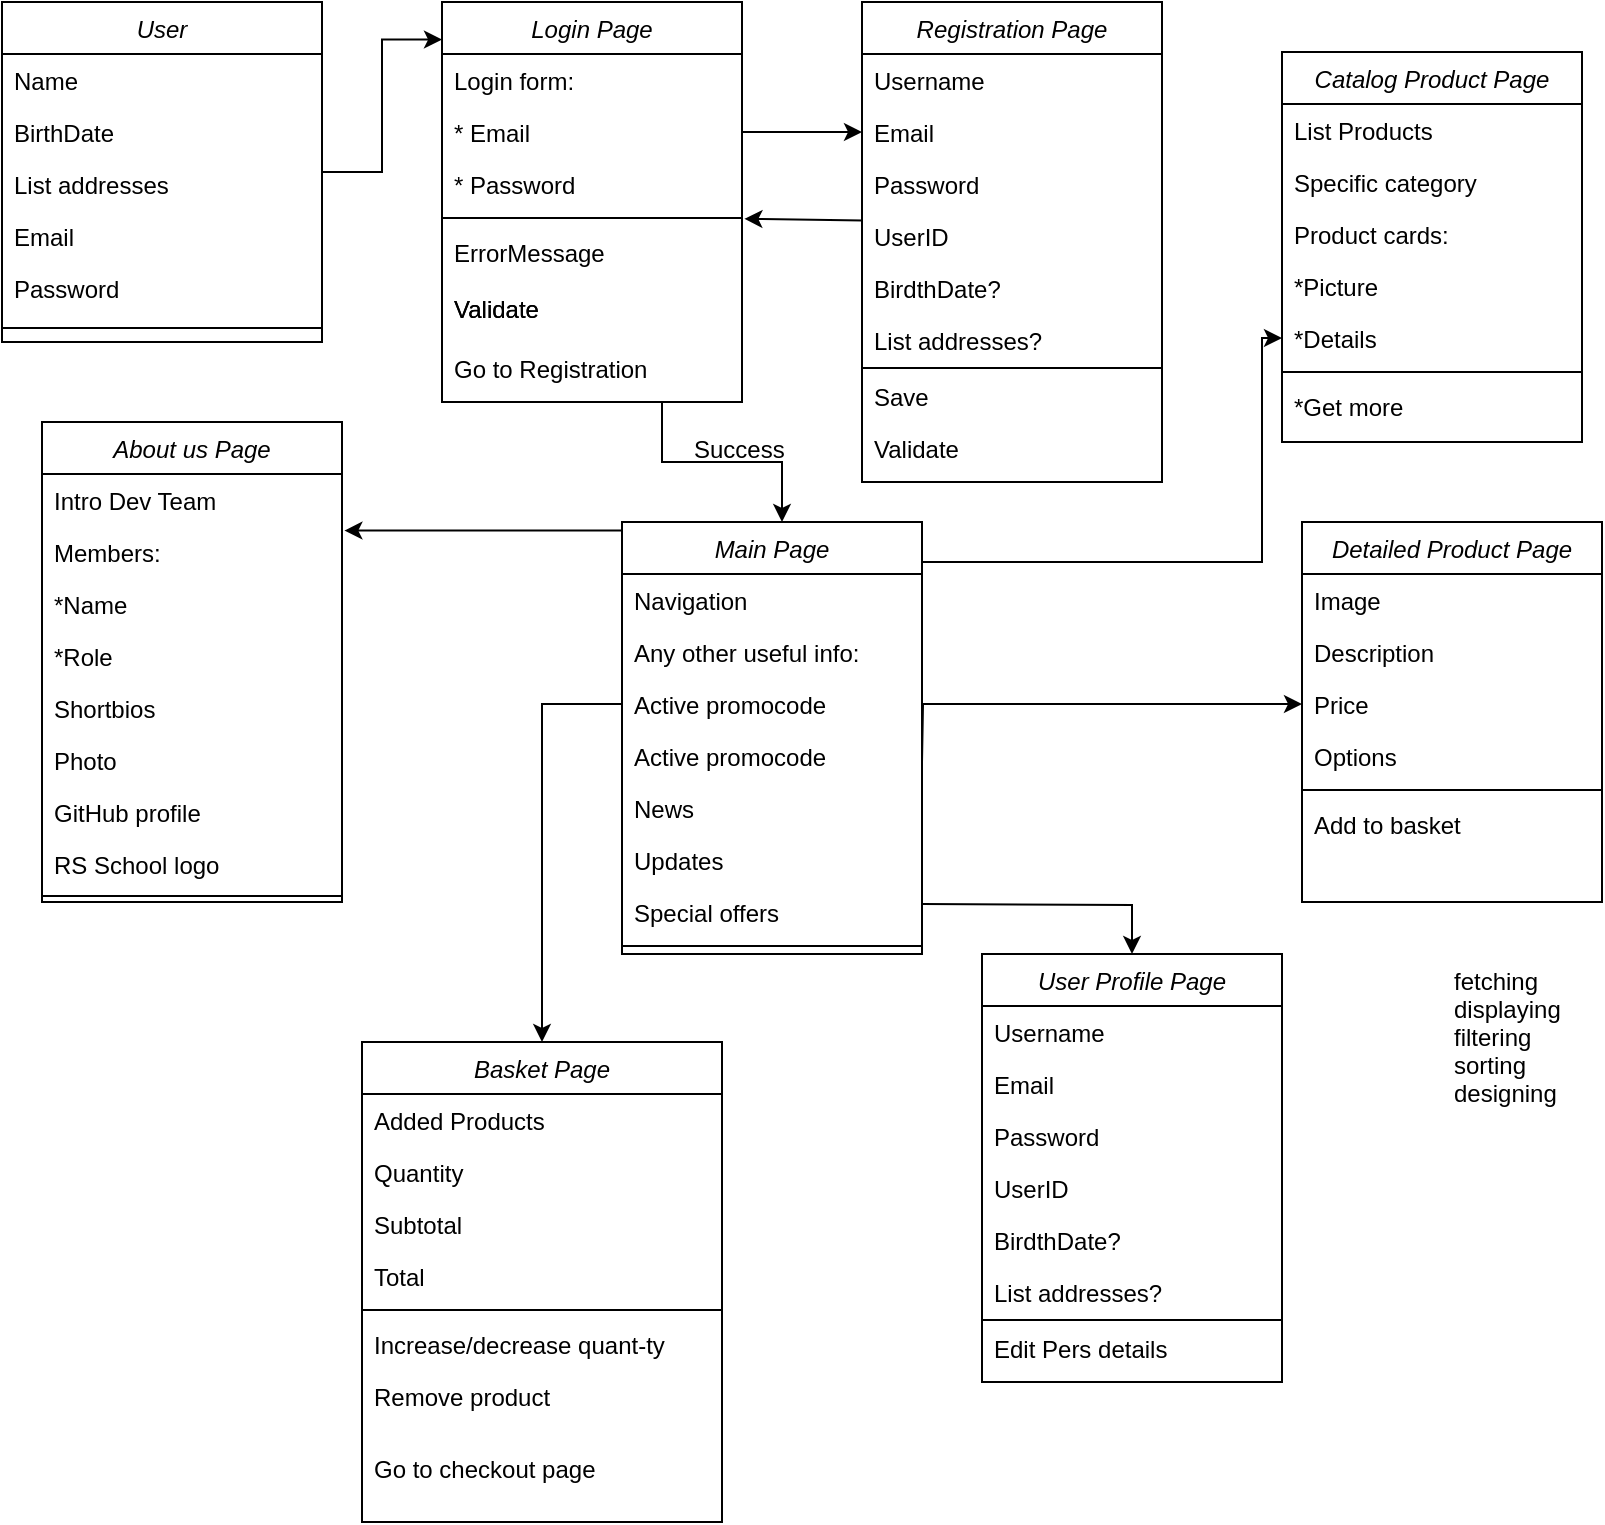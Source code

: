 <mxfile version="21.6.6" type="github">
  <diagram id="C5RBs43oDa-KdzZeNtuy" name="Page-1">
    <mxGraphModel dx="1500" dy="776" grid="1" gridSize="10" guides="1" tooltips="1" connect="1" arrows="1" fold="1" page="1" pageScale="1" pageWidth="827" pageHeight="1169" background="#ffffff" math="0" shadow="0">
      <root>
        <mxCell id="WIyWlLk6GJQsqaUBKTNV-0" />
        <mxCell id="WIyWlLk6GJQsqaUBKTNV-1" parent="WIyWlLk6GJQsqaUBKTNV-0" />
        <mxCell id="9pPz5scDxK2ZyWRnjCIS-16" style="edgeStyle=orthogonalEdgeStyle;rounded=0;orthogonalLoop=1;jettySize=auto;html=1;exitX=1;exitY=0.5;exitDx=0;exitDy=0;entryX=0;entryY=0.094;entryDx=0;entryDy=0;entryPerimeter=0;" edge="1" parent="WIyWlLk6GJQsqaUBKTNV-1" source="9pPz5scDxK2ZyWRnjCIS-0" target="9pPz5scDxK2ZyWRnjCIS-8">
          <mxGeometry relative="1" as="geometry" />
        </mxCell>
        <mxCell id="9pPz5scDxK2ZyWRnjCIS-0" value="User" style="swimlane;fontStyle=2;align=center;verticalAlign=top;childLayout=stackLayout;horizontal=1;startSize=26;horizontalStack=0;resizeParent=1;resizeLast=0;collapsible=1;marginBottom=0;rounded=0;shadow=0;strokeWidth=1;" vertex="1" parent="WIyWlLk6GJQsqaUBKTNV-1">
          <mxGeometry x="10" width="160" height="170" as="geometry">
            <mxRectangle x="10" width="160" height="26" as="alternateBounds" />
          </mxGeometry>
        </mxCell>
        <mxCell id="9pPz5scDxK2ZyWRnjCIS-1" value="Name" style="text;align=left;verticalAlign=top;spacingLeft=4;spacingRight=4;overflow=hidden;rotatable=0;points=[[0,0.5],[1,0.5]];portConstraint=eastwest;" vertex="1" parent="9pPz5scDxK2ZyWRnjCIS-0">
          <mxGeometry y="26" width="160" height="26" as="geometry" />
        </mxCell>
        <mxCell id="9pPz5scDxK2ZyWRnjCIS-2" value="BirthDate" style="text;align=left;verticalAlign=top;spacingLeft=4;spacingRight=4;overflow=hidden;rotatable=0;points=[[0,0.5],[1,0.5]];portConstraint=eastwest;rounded=0;shadow=0;html=0;" vertex="1" parent="9pPz5scDxK2ZyWRnjCIS-0">
          <mxGeometry y="52" width="160" height="26" as="geometry" />
        </mxCell>
        <mxCell id="9pPz5scDxK2ZyWRnjCIS-3" value="List addresses" style="text;align=left;verticalAlign=top;spacingLeft=4;spacingRight=4;overflow=hidden;rotatable=0;points=[[0,0.5],[1,0.5]];portConstraint=eastwest;rounded=0;shadow=0;html=0;" vertex="1" parent="9pPz5scDxK2ZyWRnjCIS-0">
          <mxGeometry y="78" width="160" height="26" as="geometry" />
        </mxCell>
        <mxCell id="9pPz5scDxK2ZyWRnjCIS-6" value="Email" style="text;align=left;verticalAlign=top;spacingLeft=4;spacingRight=4;overflow=hidden;rotatable=0;points=[[0,0.5],[1,0.5]];portConstraint=eastwest;rounded=0;shadow=0;html=0;" vertex="1" parent="9pPz5scDxK2ZyWRnjCIS-0">
          <mxGeometry y="104" width="160" height="26" as="geometry" />
        </mxCell>
        <mxCell id="9pPz5scDxK2ZyWRnjCIS-7" value="Password" style="text;align=left;verticalAlign=top;spacingLeft=4;spacingRight=4;overflow=hidden;rotatable=0;points=[[0,0.5],[1,0.5]];portConstraint=eastwest;rounded=0;shadow=0;html=0;" vertex="1" parent="9pPz5scDxK2ZyWRnjCIS-0">
          <mxGeometry y="130" width="160" height="26" as="geometry" />
        </mxCell>
        <mxCell id="9pPz5scDxK2ZyWRnjCIS-4" value="" style="line;html=1;strokeWidth=1;align=left;verticalAlign=middle;spacingTop=-1;spacingLeft=3;spacingRight=3;rotatable=0;labelPosition=right;points=[];portConstraint=eastwest;" vertex="1" parent="9pPz5scDxK2ZyWRnjCIS-0">
          <mxGeometry y="156" width="160" height="14" as="geometry" />
        </mxCell>
        <mxCell id="9pPz5scDxK2ZyWRnjCIS-39" style="edgeStyle=orthogonalEdgeStyle;rounded=0;orthogonalLoop=1;jettySize=auto;html=1;exitX=0.5;exitY=1;exitDx=0;exitDy=0;" edge="1" parent="WIyWlLk6GJQsqaUBKTNV-1" source="9pPz5scDxK2ZyWRnjCIS-8">
          <mxGeometry relative="1" as="geometry">
            <mxPoint x="400" y="260" as="targetPoint" />
            <Array as="points">
              <mxPoint x="340" y="200" />
              <mxPoint x="340" y="230" />
              <mxPoint x="400" y="230" />
            </Array>
          </mxGeometry>
        </mxCell>
        <mxCell id="9pPz5scDxK2ZyWRnjCIS-8" value="Login Page" style="swimlane;fontStyle=2;align=center;verticalAlign=top;childLayout=stackLayout;horizontal=1;startSize=26;horizontalStack=0;resizeParent=1;resizeLast=0;collapsible=1;marginBottom=0;rounded=0;shadow=0;strokeWidth=1;" vertex="1" parent="WIyWlLk6GJQsqaUBKTNV-1">
          <mxGeometry x="230" width="150" height="200" as="geometry">
            <mxRectangle x="230" y="140" width="160" height="26" as="alternateBounds" />
          </mxGeometry>
        </mxCell>
        <mxCell id="9pPz5scDxK2ZyWRnjCIS-9" value="Login form:" style="text;align=left;verticalAlign=top;spacingLeft=4;spacingRight=4;overflow=hidden;rotatable=0;points=[[0,0.5],[1,0.5]];portConstraint=eastwest;" vertex="1" parent="9pPz5scDxK2ZyWRnjCIS-8">
          <mxGeometry y="26" width="150" height="26" as="geometry" />
        </mxCell>
        <mxCell id="9pPz5scDxK2ZyWRnjCIS-24" style="edgeStyle=orthogonalEdgeStyle;rounded=0;orthogonalLoop=1;jettySize=auto;html=1;exitX=1;exitY=0.5;exitDx=0;exitDy=0;" edge="1" parent="9pPz5scDxK2ZyWRnjCIS-8" source="9pPz5scDxK2ZyWRnjCIS-10">
          <mxGeometry relative="1" as="geometry">
            <mxPoint x="210" y="65" as="targetPoint" />
          </mxGeometry>
        </mxCell>
        <mxCell id="9pPz5scDxK2ZyWRnjCIS-10" value="* Email" style="text;align=left;verticalAlign=top;spacingLeft=4;spacingRight=4;overflow=hidden;rotatable=0;points=[[0,0.5],[1,0.5]];portConstraint=eastwest;rounded=0;shadow=0;html=0;" vertex="1" parent="9pPz5scDxK2ZyWRnjCIS-8">
          <mxGeometry y="52" width="150" height="26" as="geometry" />
        </mxCell>
        <mxCell id="9pPz5scDxK2ZyWRnjCIS-11" value="* Password" style="text;align=left;verticalAlign=top;spacingLeft=4;spacingRight=4;overflow=hidden;rotatable=0;points=[[0,0.5],[1,0.5]];portConstraint=eastwest;rounded=0;shadow=0;html=0;" vertex="1" parent="9pPz5scDxK2ZyWRnjCIS-8">
          <mxGeometry y="78" width="150" height="26" as="geometry" />
        </mxCell>
        <mxCell id="9pPz5scDxK2ZyWRnjCIS-12" value="" style="line;html=1;strokeWidth=1;align=left;verticalAlign=middle;spacingTop=-1;spacingLeft=3;spacingRight=3;rotatable=0;labelPosition=right;points=[];portConstraint=eastwest;" vertex="1" parent="9pPz5scDxK2ZyWRnjCIS-8">
          <mxGeometry y="104" width="150" height="8" as="geometry" />
        </mxCell>
        <mxCell id="9pPz5scDxK2ZyWRnjCIS-13" value="ErrorMessage" style="text;align=left;verticalAlign=top;spacingLeft=4;spacingRight=4;overflow=hidden;rotatable=0;points=[[0,0.5],[1,0.5]];portConstraint=eastwest;" vertex="1" parent="9pPz5scDxK2ZyWRnjCIS-8">
          <mxGeometry y="112" width="150" height="28" as="geometry" />
        </mxCell>
        <mxCell id="9pPz5scDxK2ZyWRnjCIS-20" value="Validate" style="text;align=left;verticalAlign=top;spacingLeft=4;spacingRight=4;overflow=hidden;rotatable=0;points=[[0,0.5],[1,0.5]];portConstraint=eastwest;" vertex="1" parent="9pPz5scDxK2ZyWRnjCIS-8">
          <mxGeometry y="140" width="150" height="30" as="geometry" />
        </mxCell>
        <mxCell id="9pPz5scDxK2ZyWRnjCIS-21" value="Go to Registration" style="text;align=left;verticalAlign=top;spacingLeft=4;spacingRight=4;overflow=hidden;rotatable=0;points=[[0,0.5],[1,0.5]];portConstraint=eastwest;" vertex="1" parent="9pPz5scDxK2ZyWRnjCIS-8">
          <mxGeometry y="170" width="150" height="20" as="geometry" />
        </mxCell>
        <mxCell id="9pPz5scDxK2ZyWRnjCIS-17" value="" style="endArrow=classic;html=1;rounded=0;entryX=1.008;entryY=1.169;entryDx=0;entryDy=0;entryPerimeter=0;exitX=0.003;exitY=0.2;exitDx=0;exitDy=0;exitPerimeter=0;" edge="1" parent="WIyWlLk6GJQsqaUBKTNV-1" source="9pPz5scDxK2ZyWRnjCIS-36" target="9pPz5scDxK2ZyWRnjCIS-11">
          <mxGeometry width="50" height="50" relative="1" as="geometry">
            <mxPoint x="400" y="330" as="sourcePoint" />
            <mxPoint x="450" y="280" as="targetPoint" />
          </mxGeometry>
        </mxCell>
        <mxCell id="9pPz5scDxK2ZyWRnjCIS-19" value="Validate" style="text;align=left;verticalAlign=top;spacingLeft=4;spacingRight=4;overflow=hidden;rotatable=0;points=[[0,0.5],[1,0.5]];portConstraint=eastwest;" vertex="1" parent="WIyWlLk6GJQsqaUBKTNV-1">
          <mxGeometry x="230" y="140" width="150" height="20" as="geometry" />
        </mxCell>
        <mxCell id="9pPz5scDxK2ZyWRnjCIS-25" value="Registration Page" style="swimlane;fontStyle=2;align=center;verticalAlign=top;childLayout=stackLayout;horizontal=1;startSize=26;horizontalStack=0;resizeParent=1;resizeLast=0;collapsible=1;marginBottom=0;rounded=0;shadow=0;strokeWidth=1;" vertex="1" parent="WIyWlLk6GJQsqaUBKTNV-1">
          <mxGeometry x="440" width="150" height="240" as="geometry">
            <mxRectangle x="230" y="140" width="160" height="26" as="alternateBounds" />
          </mxGeometry>
        </mxCell>
        <mxCell id="9pPz5scDxK2ZyWRnjCIS-26" value="Username" style="text;align=left;verticalAlign=top;spacingLeft=4;spacingRight=4;overflow=hidden;rotatable=0;points=[[0,0.5],[1,0.5]];portConstraint=eastwest;" vertex="1" parent="9pPz5scDxK2ZyWRnjCIS-25">
          <mxGeometry y="26" width="150" height="26" as="geometry" />
        </mxCell>
        <mxCell id="9pPz5scDxK2ZyWRnjCIS-28" value="Email" style="text;align=left;verticalAlign=top;spacingLeft=4;spacingRight=4;overflow=hidden;rotatable=0;points=[[0,0.5],[1,0.5]];portConstraint=eastwest;rounded=0;shadow=0;html=0;" vertex="1" parent="9pPz5scDxK2ZyWRnjCIS-25">
          <mxGeometry y="52" width="150" height="26" as="geometry" />
        </mxCell>
        <mxCell id="9pPz5scDxK2ZyWRnjCIS-29" value="Password" style="text;align=left;verticalAlign=top;spacingLeft=4;spacingRight=4;overflow=hidden;rotatable=0;points=[[0,0.5],[1,0.5]];portConstraint=eastwest;rounded=0;shadow=0;html=0;" vertex="1" parent="9pPz5scDxK2ZyWRnjCIS-25">
          <mxGeometry y="78" width="150" height="26" as="geometry" />
        </mxCell>
        <mxCell id="9pPz5scDxK2ZyWRnjCIS-36" value="UserID" style="text;align=left;verticalAlign=top;spacingLeft=4;spacingRight=4;overflow=hidden;rotatable=0;points=[[0,0.5],[1,0.5]];portConstraint=eastwest;rounded=0;shadow=0;html=0;" vertex="1" parent="9pPz5scDxK2ZyWRnjCIS-25">
          <mxGeometry y="104" width="150" height="26" as="geometry" />
        </mxCell>
        <mxCell id="9pPz5scDxK2ZyWRnjCIS-37" value="BirdthDate?" style="text;align=left;verticalAlign=top;spacingLeft=4;spacingRight=4;overflow=hidden;rotatable=0;points=[[0,0.5],[1,0.5]];portConstraint=eastwest;rounded=0;shadow=0;html=0;" vertex="1" parent="9pPz5scDxK2ZyWRnjCIS-25">
          <mxGeometry y="130" width="150" height="26" as="geometry" />
        </mxCell>
        <mxCell id="9pPz5scDxK2ZyWRnjCIS-38" value="List addresses?" style="text;align=left;verticalAlign=top;spacingLeft=4;spacingRight=4;overflow=hidden;rotatable=0;points=[[0,0.5],[1,0.5]];portConstraint=eastwest;rounded=0;shadow=0;html=0;" vertex="1" parent="9pPz5scDxK2ZyWRnjCIS-25">
          <mxGeometry y="156" width="150" height="26" as="geometry" />
        </mxCell>
        <mxCell id="9pPz5scDxK2ZyWRnjCIS-30" value="" style="line;html=1;strokeWidth=1;align=left;verticalAlign=middle;spacingTop=-1;spacingLeft=3;spacingRight=3;rotatable=0;labelPosition=right;points=[];portConstraint=eastwest;" vertex="1" parent="9pPz5scDxK2ZyWRnjCIS-25">
          <mxGeometry y="182" width="150" height="2" as="geometry" />
        </mxCell>
        <mxCell id="9pPz5scDxK2ZyWRnjCIS-35" value="Save" style="text;align=left;verticalAlign=top;spacingLeft=4;spacingRight=4;overflow=hidden;rotatable=0;points=[[0,0.5],[1,0.5]];portConstraint=eastwest;rounded=0;shadow=0;html=0;" vertex="1" parent="9pPz5scDxK2ZyWRnjCIS-25">
          <mxGeometry y="184" width="150" height="26" as="geometry" />
        </mxCell>
        <mxCell id="9pPz5scDxK2ZyWRnjCIS-31" value="Validate" style="text;align=left;verticalAlign=top;spacingLeft=4;spacingRight=4;overflow=hidden;rotatable=0;points=[[0,0.5],[1,0.5]];portConstraint=eastwest;" vertex="1" parent="9pPz5scDxK2ZyWRnjCIS-25">
          <mxGeometry y="210" width="150" height="28" as="geometry" />
        </mxCell>
        <mxCell id="9pPz5scDxK2ZyWRnjCIS-40" value="Success" style="text;align=left;verticalAlign=top;spacingLeft=4;spacingRight=4;overflow=hidden;rotatable=0;points=[[0,0.5],[1,0.5]];portConstraint=eastwest;rounded=0;shadow=0;html=0;" vertex="1" parent="WIyWlLk6GJQsqaUBKTNV-1">
          <mxGeometry x="350" y="210" width="60" height="26" as="geometry" />
        </mxCell>
        <mxCell id="9pPz5scDxK2ZyWRnjCIS-41" value="Main Page" style="swimlane;fontStyle=2;align=center;verticalAlign=top;childLayout=stackLayout;horizontal=1;startSize=26;horizontalStack=0;resizeParent=1;resizeLast=0;collapsible=1;marginBottom=0;rounded=0;shadow=0;strokeWidth=1;" vertex="1" parent="WIyWlLk6GJQsqaUBKTNV-1">
          <mxGeometry x="320" y="260" width="150" height="216" as="geometry">
            <mxRectangle x="230" y="140" width="160" height="26" as="alternateBounds" />
          </mxGeometry>
        </mxCell>
        <mxCell id="9pPz5scDxK2ZyWRnjCIS-47" value="Navigation" style="text;align=left;verticalAlign=top;spacingLeft=4;spacingRight=4;overflow=hidden;rotatable=0;points=[[0,0.5],[1,0.5]];portConstraint=eastwest;rounded=0;shadow=0;html=0;" vertex="1" parent="9pPz5scDxK2ZyWRnjCIS-41">
          <mxGeometry y="26" width="150" height="26" as="geometry" />
        </mxCell>
        <mxCell id="9pPz5scDxK2ZyWRnjCIS-51" value="Any other useful info:" style="text;align=left;verticalAlign=top;spacingLeft=4;spacingRight=4;overflow=hidden;rotatable=0;points=[[0,0.5],[1,0.5]];portConstraint=eastwest;rounded=0;shadow=0;html=0;" vertex="1" parent="9pPz5scDxK2ZyWRnjCIS-41">
          <mxGeometry y="52" width="150" height="26" as="geometry" />
        </mxCell>
        <mxCell id="9pPz5scDxK2ZyWRnjCIS-56" value="Active promocode" style="text;align=left;verticalAlign=top;spacingLeft=4;spacingRight=4;overflow=hidden;rotatable=0;points=[[0,0.5],[1,0.5]];portConstraint=eastwest;rounded=0;shadow=0;html=0;" vertex="1" parent="9pPz5scDxK2ZyWRnjCIS-41">
          <mxGeometry y="78" width="150" height="26" as="geometry" />
        </mxCell>
        <mxCell id="9pPz5scDxK2ZyWRnjCIS-52" value="Active promocode" style="text;align=left;verticalAlign=top;spacingLeft=4;spacingRight=4;overflow=hidden;rotatable=0;points=[[0,0.5],[1,0.5]];portConstraint=eastwest;rounded=0;shadow=0;html=0;" vertex="1" parent="9pPz5scDxK2ZyWRnjCIS-41">
          <mxGeometry y="104" width="150" height="26" as="geometry" />
        </mxCell>
        <mxCell id="9pPz5scDxK2ZyWRnjCIS-53" value="News" style="text;align=left;verticalAlign=top;spacingLeft=4;spacingRight=4;overflow=hidden;rotatable=0;points=[[0,0.5],[1,0.5]];portConstraint=eastwest;rounded=0;shadow=0;html=0;" vertex="1" parent="9pPz5scDxK2ZyWRnjCIS-41">
          <mxGeometry y="130" width="150" height="26" as="geometry" />
        </mxCell>
        <mxCell id="9pPz5scDxK2ZyWRnjCIS-54" value="Updates" style="text;align=left;verticalAlign=top;spacingLeft=4;spacingRight=4;overflow=hidden;rotatable=0;points=[[0,0.5],[1,0.5]];portConstraint=eastwest;rounded=0;shadow=0;html=0;" vertex="1" parent="9pPz5scDxK2ZyWRnjCIS-41">
          <mxGeometry y="156" width="150" height="26" as="geometry" />
        </mxCell>
        <mxCell id="9pPz5scDxK2ZyWRnjCIS-55" value="Special offers" style="text;align=left;verticalAlign=top;spacingLeft=4;spacingRight=4;overflow=hidden;rotatable=0;points=[[0,0.5],[1,0.5]];portConstraint=eastwest;rounded=0;shadow=0;html=0;" vertex="1" parent="9pPz5scDxK2ZyWRnjCIS-41">
          <mxGeometry y="182" width="150" height="26" as="geometry" />
        </mxCell>
        <mxCell id="9pPz5scDxK2ZyWRnjCIS-48" value="" style="line;html=1;strokeWidth=1;align=left;verticalAlign=middle;spacingTop=-1;spacingLeft=3;spacingRight=3;rotatable=0;labelPosition=right;points=[];portConstraint=eastwest;" vertex="1" parent="9pPz5scDxK2ZyWRnjCIS-41">
          <mxGeometry y="208" width="150" height="8" as="geometry" />
        </mxCell>
        <mxCell id="9pPz5scDxK2ZyWRnjCIS-61" style="edgeStyle=orthogonalEdgeStyle;rounded=0;orthogonalLoop=1;jettySize=auto;html=1;exitX=1;exitY=0.5;exitDx=0;exitDy=0;entryX=0;entryY=0.5;entryDx=0;entryDy=0;" edge="1" parent="WIyWlLk6GJQsqaUBKTNV-1" target="9pPz5scDxK2ZyWRnjCIS-82">
          <mxGeometry relative="1" as="geometry">
            <mxPoint x="620" y="380" as="targetPoint" />
            <mxPoint x="470" y="380" as="sourcePoint" />
          </mxGeometry>
        </mxCell>
        <mxCell id="9pPz5scDxK2ZyWRnjCIS-63" style="edgeStyle=orthogonalEdgeStyle;rounded=0;orthogonalLoop=1;jettySize=auto;html=1;entryX=0.5;entryY=0;entryDx=0;entryDy=0;" edge="1" parent="WIyWlLk6GJQsqaUBKTNV-1" target="9pPz5scDxK2ZyWRnjCIS-90">
          <mxGeometry relative="1" as="geometry">
            <mxPoint x="590" y="556" as="targetPoint" />
            <mxPoint x="470" y="451" as="sourcePoint" />
          </mxGeometry>
        </mxCell>
        <mxCell id="9pPz5scDxK2ZyWRnjCIS-64" value="Catalog Product Page" style="swimlane;fontStyle=2;align=center;verticalAlign=top;childLayout=stackLayout;horizontal=1;startSize=26;horizontalStack=0;resizeParent=1;resizeLast=0;collapsible=1;marginBottom=0;rounded=0;shadow=0;strokeWidth=1;" vertex="1" parent="WIyWlLk6GJQsqaUBKTNV-1">
          <mxGeometry x="650" y="25" width="150" height="195" as="geometry">
            <mxRectangle x="230" y="140" width="160" height="26" as="alternateBounds" />
          </mxGeometry>
        </mxCell>
        <mxCell id="9pPz5scDxK2ZyWRnjCIS-72" value="List Products" style="text;align=left;verticalAlign=top;spacingLeft=4;spacingRight=4;overflow=hidden;rotatable=0;points=[[0,0.5],[1,0.5]];portConstraint=eastwest;rounded=0;shadow=0;html=0;" vertex="1" parent="9pPz5scDxK2ZyWRnjCIS-64">
          <mxGeometry y="26" width="150" height="26" as="geometry" />
        </mxCell>
        <mxCell id="9pPz5scDxK2ZyWRnjCIS-73" value="Specific category" style="text;align=left;verticalAlign=top;spacingLeft=4;spacingRight=4;overflow=hidden;rotatable=0;points=[[0,0.5],[1,0.5]];portConstraint=eastwest;rounded=0;shadow=0;html=0;" vertex="1" parent="9pPz5scDxK2ZyWRnjCIS-64">
          <mxGeometry y="52" width="150" height="26" as="geometry" />
        </mxCell>
        <mxCell id="9pPz5scDxK2ZyWRnjCIS-75" value="Product cards:" style="text;align=left;verticalAlign=top;spacingLeft=4;spacingRight=4;overflow=hidden;rotatable=0;points=[[0,0.5],[1,0.5]];portConstraint=eastwest;rounded=0;shadow=0;html=0;" vertex="1" parent="9pPz5scDxK2ZyWRnjCIS-64">
          <mxGeometry y="78" width="150" height="26" as="geometry" />
        </mxCell>
        <mxCell id="9pPz5scDxK2ZyWRnjCIS-76" value="*Picture" style="text;align=left;verticalAlign=top;spacingLeft=4;spacingRight=4;overflow=hidden;rotatable=0;points=[[0,0.5],[1,0.5]];portConstraint=eastwest;rounded=0;shadow=0;html=0;" vertex="1" parent="9pPz5scDxK2ZyWRnjCIS-64">
          <mxGeometry y="104" width="150" height="26" as="geometry" />
        </mxCell>
        <mxCell id="9pPz5scDxK2ZyWRnjCIS-77" value="*Details" style="text;align=left;verticalAlign=top;spacingLeft=4;spacingRight=4;overflow=hidden;rotatable=0;points=[[0,0.5],[1,0.5]];portConstraint=eastwest;rounded=0;shadow=0;html=0;" vertex="1" parent="9pPz5scDxK2ZyWRnjCIS-64">
          <mxGeometry y="130" width="150" height="26" as="geometry" />
        </mxCell>
        <mxCell id="9pPz5scDxK2ZyWRnjCIS-74" value="" style="line;html=1;strokeWidth=1;align=left;verticalAlign=middle;spacingTop=-1;spacingLeft=3;spacingRight=3;rotatable=0;labelPosition=right;points=[];portConstraint=eastwest;" vertex="1" parent="9pPz5scDxK2ZyWRnjCIS-64">
          <mxGeometry y="156" width="150" height="8" as="geometry" />
        </mxCell>
        <mxCell id="9pPz5scDxK2ZyWRnjCIS-88" value="*Get more" style="text;align=left;verticalAlign=top;spacingLeft=4;spacingRight=4;overflow=hidden;rotatable=0;points=[[0,0.5],[1,0.5]];portConstraint=eastwest;rounded=0;shadow=0;html=0;" vertex="1" parent="9pPz5scDxK2ZyWRnjCIS-64">
          <mxGeometry y="164" width="150" height="26" as="geometry" />
        </mxCell>
        <mxCell id="9pPz5scDxK2ZyWRnjCIS-59" style="edgeStyle=orthogonalEdgeStyle;rounded=0;orthogonalLoop=1;jettySize=auto;html=1;exitX=1;exitY=0.5;exitDx=0;exitDy=0;entryX=0;entryY=0.5;entryDx=0;entryDy=0;" edge="1" parent="WIyWlLk6GJQsqaUBKTNV-1" source="9pPz5scDxK2ZyWRnjCIS-56" target="9pPz5scDxK2ZyWRnjCIS-77">
          <mxGeometry relative="1" as="geometry">
            <mxPoint x="610" y="280" as="targetPoint" />
            <Array as="points">
              <mxPoint x="470" y="280" />
              <mxPoint x="640" y="280" />
            </Array>
          </mxGeometry>
        </mxCell>
        <mxCell id="9pPz5scDxK2ZyWRnjCIS-79" value="Detailed Product Page" style="swimlane;fontStyle=2;align=center;verticalAlign=top;childLayout=stackLayout;horizontal=1;startSize=26;horizontalStack=0;resizeParent=1;resizeLast=0;collapsible=1;marginBottom=0;rounded=0;shadow=0;strokeWidth=1;" vertex="1" parent="WIyWlLk6GJQsqaUBKTNV-1">
          <mxGeometry x="660" y="260" width="150" height="190" as="geometry">
            <mxRectangle x="230" y="140" width="160" height="26" as="alternateBounds" />
          </mxGeometry>
        </mxCell>
        <mxCell id="9pPz5scDxK2ZyWRnjCIS-80" value="Image" style="text;align=left;verticalAlign=top;spacingLeft=4;spacingRight=4;overflow=hidden;rotatable=0;points=[[0,0.5],[1,0.5]];portConstraint=eastwest;rounded=0;shadow=0;html=0;" vertex="1" parent="9pPz5scDxK2ZyWRnjCIS-79">
          <mxGeometry y="26" width="150" height="26" as="geometry" />
        </mxCell>
        <mxCell id="9pPz5scDxK2ZyWRnjCIS-81" value="Description" style="text;align=left;verticalAlign=top;spacingLeft=4;spacingRight=4;overflow=hidden;rotatable=0;points=[[0,0.5],[1,0.5]];portConstraint=eastwest;rounded=0;shadow=0;html=0;" vertex="1" parent="9pPz5scDxK2ZyWRnjCIS-79">
          <mxGeometry y="52" width="150" height="26" as="geometry" />
        </mxCell>
        <mxCell id="9pPz5scDxK2ZyWRnjCIS-82" value="Price" style="text;align=left;verticalAlign=top;spacingLeft=4;spacingRight=4;overflow=hidden;rotatable=0;points=[[0,0.5],[1,0.5]];portConstraint=eastwest;rounded=0;shadow=0;html=0;" vertex="1" parent="9pPz5scDxK2ZyWRnjCIS-79">
          <mxGeometry y="78" width="150" height="26" as="geometry" />
        </mxCell>
        <mxCell id="9pPz5scDxK2ZyWRnjCIS-83" value="Options " style="text;align=left;verticalAlign=top;spacingLeft=4;spacingRight=4;overflow=hidden;rotatable=0;points=[[0,0.5],[1,0.5]];portConstraint=eastwest;rounded=0;shadow=0;html=0;" vertex="1" parent="9pPz5scDxK2ZyWRnjCIS-79">
          <mxGeometry y="104" width="150" height="26" as="geometry" />
        </mxCell>
        <mxCell id="9pPz5scDxK2ZyWRnjCIS-86" value="" style="line;html=1;strokeWidth=1;align=left;verticalAlign=middle;spacingTop=-1;spacingLeft=3;spacingRight=3;rotatable=0;labelPosition=right;points=[];portConstraint=eastwest;" vertex="1" parent="9pPz5scDxK2ZyWRnjCIS-79">
          <mxGeometry y="130" width="150" height="8" as="geometry" />
        </mxCell>
        <mxCell id="9pPz5scDxK2ZyWRnjCIS-87" value="Add to basket" style="text;align=left;verticalAlign=top;spacingLeft=4;spacingRight=4;overflow=hidden;rotatable=0;points=[[0,0.5],[1,0.5]];portConstraint=eastwest;rounded=0;shadow=0;html=0;" vertex="1" parent="9pPz5scDxK2ZyWRnjCIS-79">
          <mxGeometry y="138" width="150" height="26" as="geometry" />
        </mxCell>
        <mxCell id="9pPz5scDxK2ZyWRnjCIS-89" value="fetching&#xa;displaying&#xa;filtering&#xa;sorting&#xa;designing " style="text;align=left;verticalAlign=top;spacingLeft=4;spacingRight=4;overflow=hidden;rotatable=0;points=[[0,0.5],[1,0.5]];portConstraint=eastwest;rounded=0;shadow=0;html=0;" vertex="1" parent="WIyWlLk6GJQsqaUBKTNV-1">
          <mxGeometry x="730" y="476" width="70" height="90" as="geometry" />
        </mxCell>
        <mxCell id="9pPz5scDxK2ZyWRnjCIS-90" value="User Profile Page" style="swimlane;fontStyle=2;align=center;verticalAlign=top;childLayout=stackLayout;horizontal=1;startSize=26;horizontalStack=0;resizeParent=1;resizeLast=0;collapsible=1;marginBottom=0;rounded=0;shadow=0;strokeWidth=1;" vertex="1" parent="WIyWlLk6GJQsqaUBKTNV-1">
          <mxGeometry x="500" y="476" width="150" height="214" as="geometry">
            <mxRectangle x="230" y="140" width="160" height="26" as="alternateBounds" />
          </mxGeometry>
        </mxCell>
        <mxCell id="9pPz5scDxK2ZyWRnjCIS-91" value="Username" style="text;align=left;verticalAlign=top;spacingLeft=4;spacingRight=4;overflow=hidden;rotatable=0;points=[[0,0.5],[1,0.5]];portConstraint=eastwest;" vertex="1" parent="9pPz5scDxK2ZyWRnjCIS-90">
          <mxGeometry y="26" width="150" height="26" as="geometry" />
        </mxCell>
        <mxCell id="9pPz5scDxK2ZyWRnjCIS-92" value="Email" style="text;align=left;verticalAlign=top;spacingLeft=4;spacingRight=4;overflow=hidden;rotatable=0;points=[[0,0.5],[1,0.5]];portConstraint=eastwest;rounded=0;shadow=0;html=0;" vertex="1" parent="9pPz5scDxK2ZyWRnjCIS-90">
          <mxGeometry y="52" width="150" height="26" as="geometry" />
        </mxCell>
        <mxCell id="9pPz5scDxK2ZyWRnjCIS-93" value="Password" style="text;align=left;verticalAlign=top;spacingLeft=4;spacingRight=4;overflow=hidden;rotatable=0;points=[[0,0.5],[1,0.5]];portConstraint=eastwest;rounded=0;shadow=0;html=0;" vertex="1" parent="9pPz5scDxK2ZyWRnjCIS-90">
          <mxGeometry y="78" width="150" height="26" as="geometry" />
        </mxCell>
        <mxCell id="9pPz5scDxK2ZyWRnjCIS-94" value="UserID" style="text;align=left;verticalAlign=top;spacingLeft=4;spacingRight=4;overflow=hidden;rotatable=0;points=[[0,0.5],[1,0.5]];portConstraint=eastwest;rounded=0;shadow=0;html=0;" vertex="1" parent="9pPz5scDxK2ZyWRnjCIS-90">
          <mxGeometry y="104" width="150" height="26" as="geometry" />
        </mxCell>
        <mxCell id="9pPz5scDxK2ZyWRnjCIS-95" value="BirdthDate?" style="text;align=left;verticalAlign=top;spacingLeft=4;spacingRight=4;overflow=hidden;rotatable=0;points=[[0,0.5],[1,0.5]];portConstraint=eastwest;rounded=0;shadow=0;html=0;" vertex="1" parent="9pPz5scDxK2ZyWRnjCIS-90">
          <mxGeometry y="130" width="150" height="26" as="geometry" />
        </mxCell>
        <mxCell id="9pPz5scDxK2ZyWRnjCIS-96" value="List addresses?" style="text;align=left;verticalAlign=top;spacingLeft=4;spacingRight=4;overflow=hidden;rotatable=0;points=[[0,0.5],[1,0.5]];portConstraint=eastwest;rounded=0;shadow=0;html=0;" vertex="1" parent="9pPz5scDxK2ZyWRnjCIS-90">
          <mxGeometry y="156" width="150" height="26" as="geometry" />
        </mxCell>
        <mxCell id="9pPz5scDxK2ZyWRnjCIS-97" value="" style="line;html=1;strokeWidth=1;align=left;verticalAlign=middle;spacingTop=-1;spacingLeft=3;spacingRight=3;rotatable=0;labelPosition=right;points=[];portConstraint=eastwest;" vertex="1" parent="9pPz5scDxK2ZyWRnjCIS-90">
          <mxGeometry y="182" width="150" height="2" as="geometry" />
        </mxCell>
        <mxCell id="9pPz5scDxK2ZyWRnjCIS-98" value="Edit Pers details" style="text;align=left;verticalAlign=top;spacingLeft=4;spacingRight=4;overflow=hidden;rotatable=0;points=[[0,0.5],[1,0.5]];portConstraint=eastwest;rounded=0;shadow=0;html=0;" vertex="1" parent="9pPz5scDxK2ZyWRnjCIS-90">
          <mxGeometry y="184" width="150" height="26" as="geometry" />
        </mxCell>
        <mxCell id="9pPz5scDxK2ZyWRnjCIS-100" value="About us Page" style="swimlane;fontStyle=2;align=center;verticalAlign=top;childLayout=stackLayout;horizontal=1;startSize=26;horizontalStack=0;resizeParent=1;resizeLast=0;collapsible=1;marginBottom=0;rounded=0;shadow=0;strokeWidth=1;" vertex="1" parent="WIyWlLk6GJQsqaUBKTNV-1">
          <mxGeometry x="30" y="210" width="150" height="240" as="geometry">
            <mxRectangle x="230" y="140" width="160" height="26" as="alternateBounds" />
          </mxGeometry>
        </mxCell>
        <mxCell id="9pPz5scDxK2ZyWRnjCIS-101" value="Intro Dev Team" style="text;align=left;verticalAlign=top;spacingLeft=4;spacingRight=4;overflow=hidden;rotatable=0;points=[[0,0.5],[1,0.5]];portConstraint=eastwest;" vertex="1" parent="9pPz5scDxK2ZyWRnjCIS-100">
          <mxGeometry y="26" width="150" height="26" as="geometry" />
        </mxCell>
        <mxCell id="9pPz5scDxK2ZyWRnjCIS-102" value="Members:" style="text;align=left;verticalAlign=top;spacingLeft=4;spacingRight=4;overflow=hidden;rotatable=0;points=[[0,0.5],[1,0.5]];portConstraint=eastwest;rounded=0;shadow=0;html=0;" vertex="1" parent="9pPz5scDxK2ZyWRnjCIS-100">
          <mxGeometry y="52" width="150" height="26" as="geometry" />
        </mxCell>
        <mxCell id="9pPz5scDxK2ZyWRnjCIS-103" value="*Name" style="text;align=left;verticalAlign=top;spacingLeft=4;spacingRight=4;overflow=hidden;rotatable=0;points=[[0,0.5],[1,0.5]];portConstraint=eastwest;rounded=0;shadow=0;html=0;" vertex="1" parent="9pPz5scDxK2ZyWRnjCIS-100">
          <mxGeometry y="78" width="150" height="26" as="geometry" />
        </mxCell>
        <mxCell id="9pPz5scDxK2ZyWRnjCIS-104" value="*Role" style="text;align=left;verticalAlign=top;spacingLeft=4;spacingRight=4;overflow=hidden;rotatable=0;points=[[0,0.5],[1,0.5]];portConstraint=eastwest;rounded=0;shadow=0;html=0;" vertex="1" parent="9pPz5scDxK2ZyWRnjCIS-100">
          <mxGeometry y="104" width="150" height="26" as="geometry" />
        </mxCell>
        <mxCell id="9pPz5scDxK2ZyWRnjCIS-105" value="Shortbios" style="text;align=left;verticalAlign=top;spacingLeft=4;spacingRight=4;overflow=hidden;rotatable=0;points=[[0,0.5],[1,0.5]];portConstraint=eastwest;rounded=0;shadow=0;html=0;" vertex="1" parent="9pPz5scDxK2ZyWRnjCIS-100">
          <mxGeometry y="130" width="150" height="26" as="geometry" />
        </mxCell>
        <mxCell id="9pPz5scDxK2ZyWRnjCIS-106" value="Photo" style="text;align=left;verticalAlign=top;spacingLeft=4;spacingRight=4;overflow=hidden;rotatable=0;points=[[0,0.5],[1,0.5]];portConstraint=eastwest;rounded=0;shadow=0;html=0;" vertex="1" parent="9pPz5scDxK2ZyWRnjCIS-100">
          <mxGeometry y="156" width="150" height="26" as="geometry" />
        </mxCell>
        <mxCell id="9pPz5scDxK2ZyWRnjCIS-109" value="GitHub profile" style="text;align=left;verticalAlign=top;spacingLeft=4;spacingRight=4;overflow=hidden;rotatable=0;points=[[0,0.5],[1,0.5]];portConstraint=eastwest;rounded=0;shadow=0;html=0;" vertex="1" parent="9pPz5scDxK2ZyWRnjCIS-100">
          <mxGeometry y="182" width="150" height="26" as="geometry" />
        </mxCell>
        <mxCell id="9pPz5scDxK2ZyWRnjCIS-110" value="RS School logo" style="text;align=left;verticalAlign=top;spacingLeft=4;spacingRight=4;overflow=hidden;rotatable=0;points=[[0,0.5],[1,0.5]];portConstraint=eastwest;rounded=0;shadow=0;html=0;" vertex="1" parent="9pPz5scDxK2ZyWRnjCIS-100">
          <mxGeometry y="208" width="150" height="26" as="geometry" />
        </mxCell>
        <mxCell id="9pPz5scDxK2ZyWRnjCIS-107" value="" style="line;html=1;strokeWidth=1;align=left;verticalAlign=middle;spacingTop=-1;spacingLeft=3;spacingRight=3;rotatable=0;labelPosition=right;points=[];portConstraint=eastwest;" vertex="1" parent="9pPz5scDxK2ZyWRnjCIS-100">
          <mxGeometry y="234" width="150" height="6" as="geometry" />
        </mxCell>
        <mxCell id="9pPz5scDxK2ZyWRnjCIS-57" style="edgeStyle=orthogonalEdgeStyle;rounded=0;orthogonalLoop=1;jettySize=auto;html=1;exitX=0;exitY=0;exitDx=0;exitDy=0;entryX=1.008;entryY=0.088;entryDx=0;entryDy=0;entryPerimeter=0;" edge="1" parent="WIyWlLk6GJQsqaUBKTNV-1" source="9pPz5scDxK2ZyWRnjCIS-41" target="9pPz5scDxK2ZyWRnjCIS-102">
          <mxGeometry relative="1" as="geometry">
            <mxPoint x="270" y="250" as="targetPoint" />
            <mxPoint x="270" y="350" as="sourcePoint" />
            <Array as="points">
              <mxPoint x="320" y="264" />
            </Array>
          </mxGeometry>
        </mxCell>
        <mxCell id="9pPz5scDxK2ZyWRnjCIS-111" value="Basket Page" style="swimlane;fontStyle=2;align=center;verticalAlign=top;childLayout=stackLayout;horizontal=1;startSize=26;horizontalStack=0;resizeParent=1;resizeLast=0;collapsible=1;marginBottom=0;rounded=0;shadow=0;strokeWidth=1;" vertex="1" parent="WIyWlLk6GJQsqaUBKTNV-1">
          <mxGeometry x="190" y="520" width="180" height="240" as="geometry">
            <mxRectangle x="230" y="140" width="160" height="26" as="alternateBounds" />
          </mxGeometry>
        </mxCell>
        <mxCell id="9pPz5scDxK2ZyWRnjCIS-112" value="Added Products" style="text;align=left;verticalAlign=top;spacingLeft=4;spacingRight=4;overflow=hidden;rotatable=0;points=[[0,0.5],[1,0.5]];portConstraint=eastwest;rounded=0;shadow=0;html=0;" vertex="1" parent="9pPz5scDxK2ZyWRnjCIS-111">
          <mxGeometry y="26" width="180" height="26" as="geometry" />
        </mxCell>
        <mxCell id="9pPz5scDxK2ZyWRnjCIS-113" value="Quantity" style="text;align=left;verticalAlign=top;spacingLeft=4;spacingRight=4;overflow=hidden;rotatable=0;points=[[0,0.5],[1,0.5]];portConstraint=eastwest;rounded=0;shadow=0;html=0;" vertex="1" parent="9pPz5scDxK2ZyWRnjCIS-111">
          <mxGeometry y="52" width="180" height="26" as="geometry" />
        </mxCell>
        <mxCell id="9pPz5scDxK2ZyWRnjCIS-114" value="Subtotal" style="text;align=left;verticalAlign=top;spacingLeft=4;spacingRight=4;overflow=hidden;rotatable=0;points=[[0,0.5],[1,0.5]];portConstraint=eastwest;rounded=0;shadow=0;html=0;" vertex="1" parent="9pPz5scDxK2ZyWRnjCIS-111">
          <mxGeometry y="78" width="180" height="26" as="geometry" />
        </mxCell>
        <mxCell id="9pPz5scDxK2ZyWRnjCIS-115" value="Total" style="text;align=left;verticalAlign=top;spacingLeft=4;spacingRight=4;overflow=hidden;rotatable=0;points=[[0,0.5],[1,0.5]];portConstraint=eastwest;rounded=0;shadow=0;html=0;" vertex="1" parent="9pPz5scDxK2ZyWRnjCIS-111">
          <mxGeometry y="104" width="180" height="26" as="geometry" />
        </mxCell>
        <mxCell id="9pPz5scDxK2ZyWRnjCIS-116" value="" style="line;html=1;strokeWidth=1;align=left;verticalAlign=middle;spacingTop=-1;spacingLeft=3;spacingRight=3;rotatable=0;labelPosition=right;points=[];portConstraint=eastwest;" vertex="1" parent="9pPz5scDxK2ZyWRnjCIS-111">
          <mxGeometry y="130" width="180" height="8" as="geometry" />
        </mxCell>
        <mxCell id="9pPz5scDxK2ZyWRnjCIS-117" value="Increase/decrease quant-ty" style="text;align=left;verticalAlign=top;spacingLeft=4;spacingRight=4;overflow=hidden;rotatable=0;points=[[0,0.5],[1,0.5]];portConstraint=eastwest;rounded=0;shadow=0;html=0;" vertex="1" parent="9pPz5scDxK2ZyWRnjCIS-111">
          <mxGeometry y="138" width="180" height="26" as="geometry" />
        </mxCell>
        <mxCell id="9pPz5scDxK2ZyWRnjCIS-120" value="Remove product" style="text;align=left;verticalAlign=top;spacingLeft=4;spacingRight=4;overflow=hidden;rotatable=0;points=[[0,0.5],[1,0.5]];portConstraint=eastwest;rounded=0;shadow=0;html=0;" vertex="1" parent="9pPz5scDxK2ZyWRnjCIS-111">
          <mxGeometry y="164" width="180" height="36" as="geometry" />
        </mxCell>
        <mxCell id="9pPz5scDxK2ZyWRnjCIS-121" value="Go to checkout page" style="text;align=left;verticalAlign=top;spacingLeft=4;spacingRight=4;overflow=hidden;rotatable=0;points=[[0,0.5],[1,0.5]];portConstraint=eastwest;rounded=0;shadow=0;html=0;" vertex="1" parent="9pPz5scDxK2ZyWRnjCIS-111">
          <mxGeometry y="200" width="180" height="20" as="geometry" />
        </mxCell>
        <mxCell id="9pPz5scDxK2ZyWRnjCIS-119" style="edgeStyle=orthogonalEdgeStyle;rounded=0;orthogonalLoop=1;jettySize=auto;html=1;exitX=0;exitY=0.5;exitDx=0;exitDy=0;" edge="1" parent="WIyWlLk6GJQsqaUBKTNV-1" source="9pPz5scDxK2ZyWRnjCIS-56" target="9pPz5scDxK2ZyWRnjCIS-111">
          <mxGeometry relative="1" as="geometry">
            <mxPoint x="189.8" y="464" as="targetPoint" />
            <mxPoint x="328.8" y="460" as="sourcePoint" />
            <Array as="points">
              <mxPoint x="280" y="351" />
            </Array>
          </mxGeometry>
        </mxCell>
      </root>
    </mxGraphModel>
  </diagram>
</mxfile>
